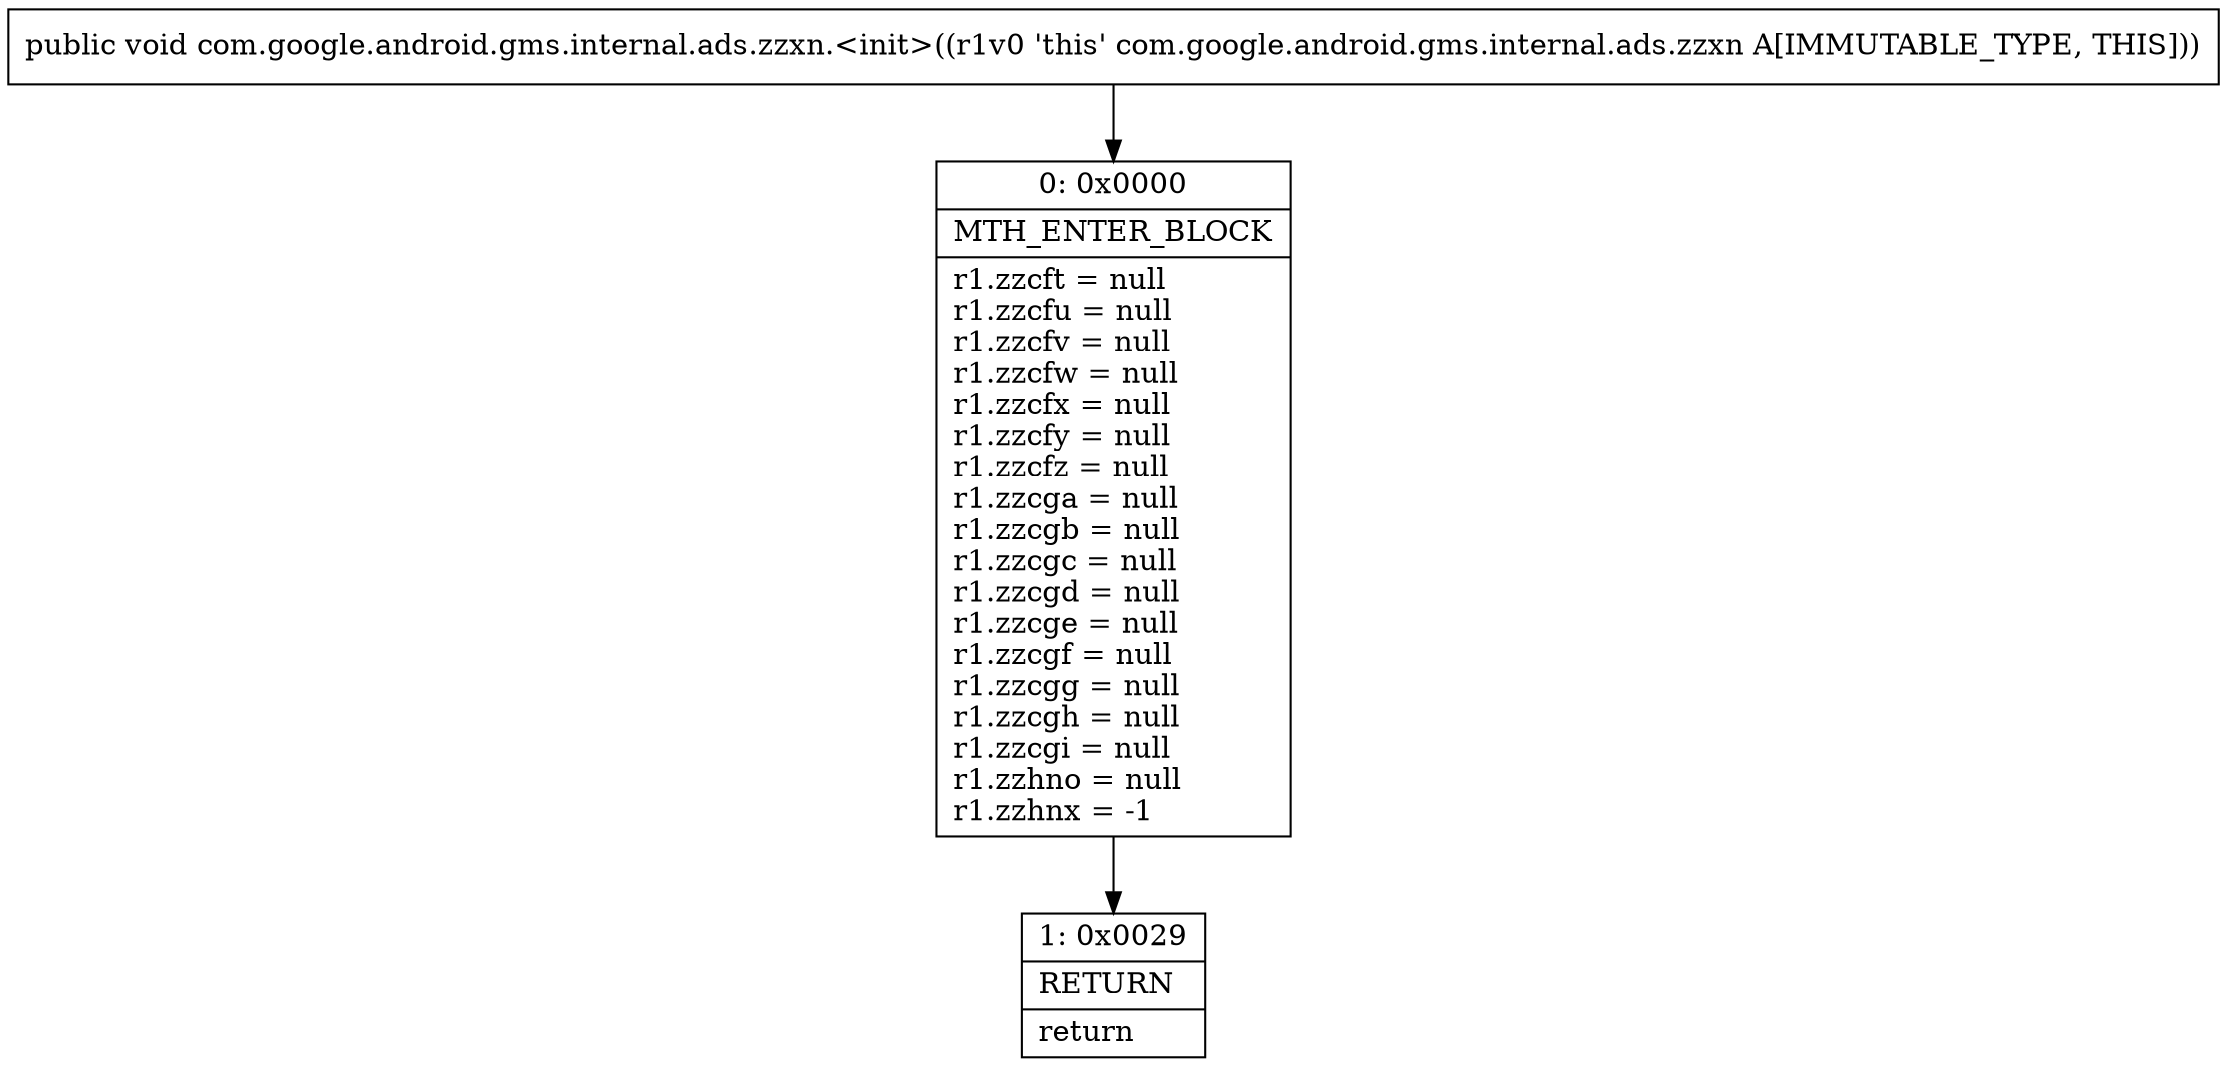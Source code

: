 digraph "CFG forcom.google.android.gms.internal.ads.zzxn.\<init\>()V" {
Node_0 [shape=record,label="{0\:\ 0x0000|MTH_ENTER_BLOCK\l|r1.zzcft = null\lr1.zzcfu = null\lr1.zzcfv = null\lr1.zzcfw = null\lr1.zzcfx = null\lr1.zzcfy = null\lr1.zzcfz = null\lr1.zzcga = null\lr1.zzcgb = null\lr1.zzcgc = null\lr1.zzcgd = null\lr1.zzcge = null\lr1.zzcgf = null\lr1.zzcgg = null\lr1.zzcgh = null\lr1.zzcgi = null\lr1.zzhno = null\lr1.zzhnx = \-1\l}"];
Node_1 [shape=record,label="{1\:\ 0x0029|RETURN\l|return\l}"];
MethodNode[shape=record,label="{public void com.google.android.gms.internal.ads.zzxn.\<init\>((r1v0 'this' com.google.android.gms.internal.ads.zzxn A[IMMUTABLE_TYPE, THIS])) }"];
MethodNode -> Node_0;
Node_0 -> Node_1;
}

